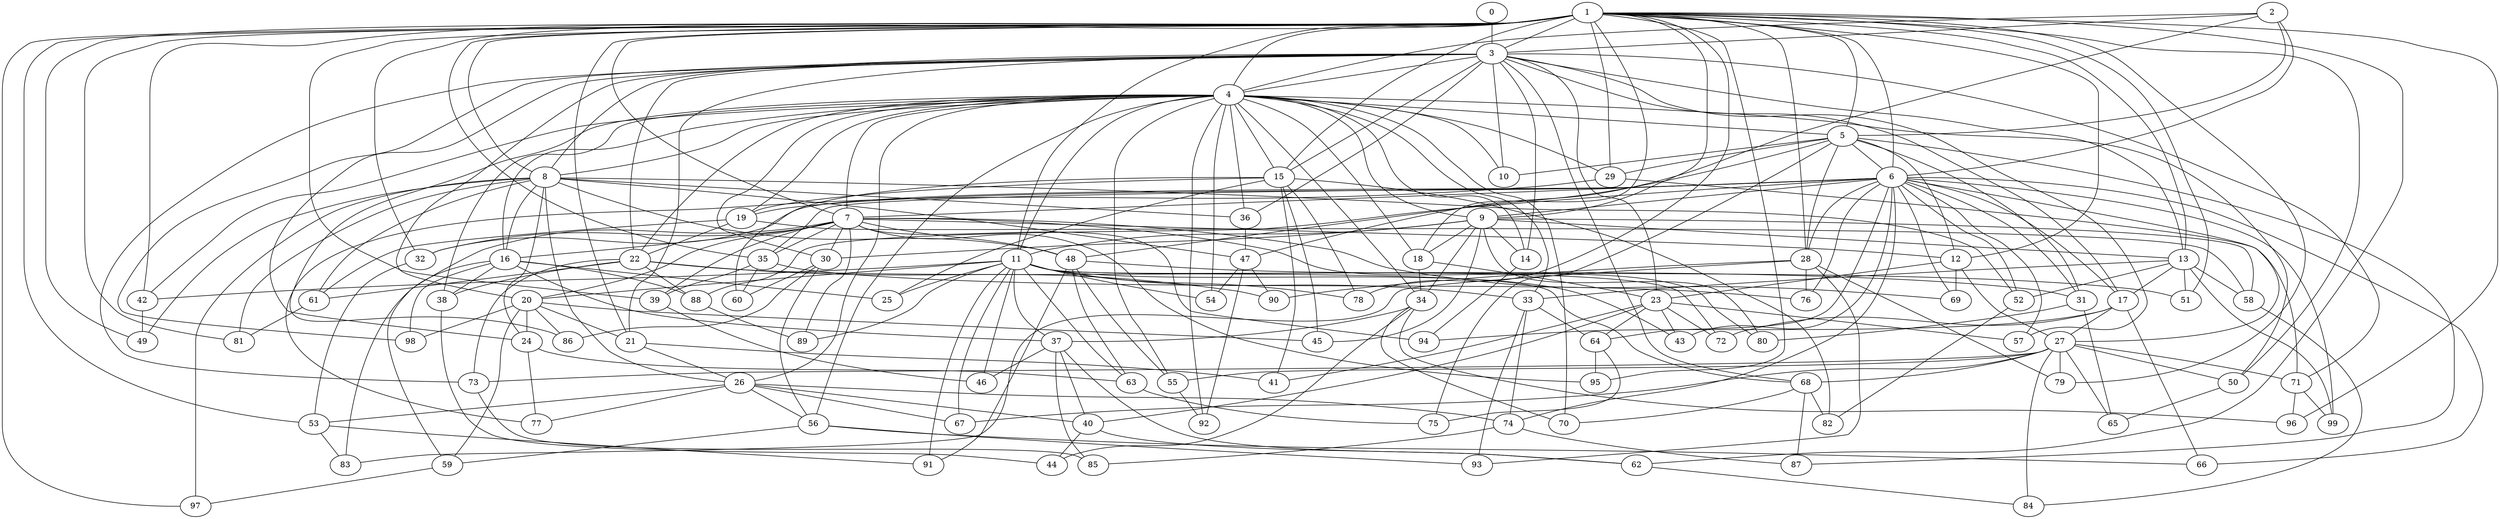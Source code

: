 strict graph "barabasi_albert_graph(100,3)" {
0;
1;
2;
3;
4;
5;
6;
7;
8;
9;
10;
11;
12;
13;
14;
15;
16;
17;
18;
19;
20;
21;
22;
23;
24;
25;
26;
27;
28;
29;
30;
31;
32;
33;
34;
35;
36;
37;
38;
39;
40;
41;
42;
43;
44;
45;
46;
47;
48;
49;
50;
51;
52;
53;
54;
55;
56;
57;
58;
59;
60;
61;
62;
63;
64;
65;
66;
67;
68;
69;
70;
71;
72;
73;
74;
75;
76;
77;
78;
79;
80;
81;
82;
83;
84;
85;
86;
87;
88;
89;
90;
91;
92;
93;
94;
95;
96;
97;
98;
99;
0 -- 3  [is_available=True, prob="0.451563096155"];
1 -- 3  [is_available=True, prob="0.166811582163"];
1 -- 4  [is_available=True, prob="0.054548983365"];
1 -- 5  [is_available=True, prob="0.465887776788"];
1 -- 6  [is_available=True, prob="0.351886406821"];
1 -- 7  [is_available=True, prob="0.244472895155"];
1 -- 8  [is_available=True, prob="0.8500799394"];
1 -- 9  [is_available=True, prob="0.651566495732"];
1 -- 11  [is_available=True, prob="0.817037093262"];
1 -- 12  [is_available=True, prob="1.0"];
1 -- 13  [is_available=True, prob="1.0"];
1 -- 15  [is_available=True, prob="0.978991151458"];
1 -- 18  [is_available=True, prob="0.591041557202"];
1 -- 21  [is_available=True, prob="0.817550246944"];
1 -- 28  [is_available=True, prob="0.32887230671"];
1 -- 29  [is_available=True, prob="0.491746249881"];
1 -- 32  [is_available=True, prob="0.532686664539"];
1 -- 35  [is_available=True, prob="0.0168105080209"];
1 -- 39  [is_available=True, prob="0.905236910114"];
1 -- 42  [is_available=True, prob="1.0"];
1 -- 49  [is_available=True, prob="1.0"];
1 -- 50  [is_available=True, prob="0.785747541463"];
1 -- 51  [is_available=True, prob="1.0"];
1 -- 53  [is_available=True, prob="0.927606442682"];
1 -- 62  [is_available=True, prob="0.178300526828"];
1 -- 78  [is_available=True, prob="1.0"];
1 -- 79  [is_available=True, prob="0.733412010021"];
1 -- 81  [is_available=True, prob="0.044355869524"];
1 -- 95  [is_available=True, prob="1.0"];
1 -- 96  [is_available=True, prob="1.0"];
1 -- 97  [is_available=True, prob="0.118046429436"];
2 -- 3  [is_available=True, prob="1.0"];
2 -- 4  [is_available=True, prob="0.231717259552"];
2 -- 5  [is_available=True, prob="1.0"];
2 -- 6  [is_available=True, prob="0.894686297673"];
2 -- 47  [is_available=True, prob="1.0"];
3 -- 4  [is_available=True, prob="0.661143025003"];
3 -- 98  [is_available=True, prob="1.0"];
3 -- 68  [is_available=True, prob="0.706730563996"];
3 -- 71  [is_available=True, prob="0.600940331167"];
3 -- 8  [is_available=True, prob="0.586511792335"];
3 -- 73  [is_available=True, prob="0.224034198135"];
3 -- 10  [is_available=True, prob="1.0"];
3 -- 13  [is_available=True, prob="0.94047797112"];
3 -- 14  [is_available=True, prob="0.592405671561"];
3 -- 15  [is_available=True, prob="0.331198377722"];
3 -- 17  [is_available=True, prob="1.0"];
3 -- 57  [is_available=True, prob="0.765984392893"];
3 -- 20  [is_available=True, prob="0.858651835654"];
3 -- 21  [is_available=True, prob="0.237126053219"];
3 -- 22  [is_available=True, prob="0.323876816537"];
3 -- 23  [is_available=True, prob="0.857637263154"];
3 -- 24  [is_available=True, prob="0.438057854039"];
3 -- 36  [is_available=True, prob="1.0"];
4 -- 5  [is_available=True, prob="1.0"];
4 -- 7  [is_available=True, prob="0.860258799902"];
4 -- 8  [is_available=True, prob="0.598959044953"];
4 -- 9  [is_available=True, prob="1.0"];
4 -- 10  [is_available=True, prob="0.304982497839"];
4 -- 11  [is_available=True, prob="0.20439812923"];
4 -- 14  [is_available=True, prob="0.26227587067"];
4 -- 15  [is_available=True, prob="0.752155306104"];
4 -- 16  [is_available=True, prob="0.775444101503"];
4 -- 18  [is_available=True, prob="0.485891648176"];
4 -- 19  [is_available=True, prob="1.0"];
4 -- 22  [is_available=True, prob="0.60240645641"];
4 -- 26  [is_available=True, prob="0.996490966771"];
4 -- 29  [is_available=True, prob="1.0"];
4 -- 30  [is_available=True, prob="1.0"];
4 -- 33  [is_available=True, prob="0.574175101809"];
4 -- 34  [is_available=True, prob="0.915229915278"];
4 -- 36  [is_available=True, prob="0.802300581374"];
4 -- 38  [is_available=True, prob="1.0"];
4 -- 42  [is_available=True, prob="1.0"];
4 -- 50  [is_available=True, prob="0.94325045523"];
4 -- 54  [is_available=True, prob="1.0"];
4 -- 55  [is_available=True, prob="0.367324478947"];
4 -- 56  [is_available=True, prob="0.935551429721"];
4 -- 70  [is_available=True, prob="1.0"];
4 -- 86  [is_available=True, prob="0.428085078783"];
4 -- 92  [is_available=True, prob="0.532160480817"];
5 -- 6  [is_available=True, prob="0.0316025895812"];
5 -- 10  [is_available=True, prob="0.196103066579"];
5 -- 75  [is_available=True, prob="0.995948701158"];
5 -- 12  [is_available=True, prob="0.630342740086"];
5 -- 48  [is_available=True, prob="0.82615230761"];
5 -- 87  [is_available=True, prob="1.0"];
5 -- 28  [is_available=True, prob="0.638936586218"];
5 -- 29  [is_available=True, prob="0.216235609928"];
5 -- 31  [is_available=True, prob="0.21568840866"];
6 -- 7  [is_available=True, prob="1.0"];
6 -- 9  [is_available=True, prob="0.763004301987"];
6 -- 17  [is_available=True, prob="0.822354661691"];
6 -- 19  [is_available=True, prob="0.622598651522"];
6 -- 27  [is_available=True, prob="1.0"];
6 -- 28  [is_available=True, prob="1.0"];
6 -- 31  [is_available=True, prob="0.551370630646"];
6 -- 32  [is_available=True, prob="0.837747650234"];
6 -- 35  [is_available=True, prob="0.5340028182"];
6 -- 43  [is_available=True, prob="0.575522778444"];
6 -- 52  [is_available=True, prob="0.722358723284"];
6 -- 57  [is_available=True, prob="0.628324024337"];
6 -- 64  [is_available=True, prob="0.817960946903"];
6 -- 66  [is_available=True, prob="0.485099571334"];
6 -- 69  [is_available=True, prob="1.0"];
6 -- 74  [is_available=True, prob="0.694831893204"];
6 -- 76  [is_available=True, prob="0.0949629466011"];
6 -- 88  [is_available=True, prob="0.0140615154617"];
6 -- 99  [is_available=True, prob="0.680705982419"];
7 -- 32  [is_available=True, prob="0.98944655033"];
7 -- 35  [is_available=True, prob="1.0"];
7 -- 69  [is_available=True, prob="0.88674602862"];
7 -- 39  [is_available=True, prob="1.0"];
7 -- 80  [is_available=True, prob="1.0"];
7 -- 12  [is_available=True, prob="0.589180905483"];
7 -- 16  [is_available=True, prob="0.559503531989"];
7 -- 20  [is_available=True, prob="0.933129697413"];
7 -- 48  [is_available=True, prob="0.0906679533878"];
7 -- 89  [is_available=True, prob="0.425557865095"];
7 -- 59  [is_available=True, prob="0.729160881871"];
7 -- 94  [is_available=True, prob="0.616293636828"];
7 -- 30  [is_available=True, prob="1.0"];
7 -- 95  [is_available=True, prob="0.94154148215"];
8 -- 81  [is_available=True, prob="0.8012605904"];
8 -- 48  [is_available=True, prob="0.177935138289"];
8 -- 47  [is_available=True, prob="1.0"];
8 -- 16  [is_available=True, prob="0.436303267063"];
8 -- 49  [is_available=True, prob="1.0"];
8 -- 52  [is_available=True, prob="0.310768729778"];
8 -- 97  [is_available=True, prob="0.419025323396"];
8 -- 24  [is_available=True, prob="0.529861036479"];
8 -- 36  [is_available=True, prob="0.29011154058"];
8 -- 26  [is_available=True, prob="0.0177528830243"];
8 -- 61  [is_available=True, prob="0.205943998946"];
9 -- 34  [is_available=True, prob="0.29920663961"];
9 -- 11  [is_available=True, prob="0.805516979766"];
9 -- 13  [is_available=True, prob="0.990040164779"];
9 -- 14  [is_available=True, prob="0.796922971978"];
9 -- 45  [is_available=True, prob="1.0"];
9 -- 80  [is_available=True, prob="0.724480645939"];
9 -- 18  [is_available=True, prob="0.363261253568"];
9 -- 58  [is_available=True, prob="0.809036889243"];
9 -- 30  [is_available=True, prob="0.456971114612"];
11 -- 68  [is_available=True, prob="0.234052052336"];
11 -- 67  [is_available=True, prob="1.0"];
11 -- 37  [is_available=True, prob="1.0"];
11 -- 33  [is_available=True, prob="1.0"];
11 -- 72  [is_available=True, prob="0.275045971845"];
11 -- 42  [is_available=True, prob="1.0"];
11 -- 43  [is_available=True, prob="0.415442308855"];
11 -- 46  [is_available=True, prob="0.234954165111"];
11 -- 20  [is_available=True, prob="1.0"];
11 -- 78  [is_available=True, prob="0.802292265692"];
11 -- 54  [is_available=True, prob="0.610562211706"];
11 -- 89  [is_available=True, prob="1.0"];
11 -- 25  [is_available=True, prob="0.304225336119"];
11 -- 91  [is_available=True, prob="1.0"];
11 -- 63  [is_available=True, prob="0.797516611512"];
12 -- 23  [is_available=True, prob="1.0"];
12 -- 27  [is_available=True, prob="0.267851141143"];
12 -- 69  [is_available=True, prob="0.541198545791"];
13 -- 33  [is_available=True, prob="1.0"];
13 -- 99  [is_available=True, prob="0.239054316402"];
13 -- 17  [is_available=True, prob="1.0"];
13 -- 51  [is_available=True, prob="1.0"];
13 -- 52  [is_available=True, prob="0.421102083766"];
13 -- 58  [is_available=True, prob="0.988808506012"];
14 -- 94  [is_available=True, prob="0.125520275128"];
15 -- 41  [is_available=True, prob="0.556606586033"];
15 -- 45  [is_available=True, prob="1.0"];
15 -- 78  [is_available=True, prob="1.0"];
15 -- 82  [is_available=True, prob="1.0"];
15 -- 19  [is_available=True, prob="0.208879844429"];
15 -- 25  [is_available=True, prob="0.568679528855"];
15 -- 60  [is_available=True, prob="0.413133688081"];
16 -- 98  [is_available=True, prob="0.810886771962"];
16 -- 37  [is_available=True, prob="1.0"];
16 -- 38  [is_available=True, prob="1.0"];
16 -- 83  [is_available=True, prob="0.785070834895"];
16 -- 88  [is_available=True, prob="0.817903887385"];
16 -- 25  [is_available=True, prob="1.0"];
17 -- 66  [is_available=True, prob="1.0"];
17 -- 72  [is_available=True, prob="1.0"];
17 -- 27  [is_available=True, prob="0.179141401028"];
17 -- 94  [is_available=True, prob="0.869091121635"];
18 -- 34  [is_available=True, prob="0.789328670304"];
18 -- 23  [is_available=True, prob="0.767206836367"];
19 -- 22  [is_available=True, prob="0.000872982186981"];
19 -- 58  [is_available=True, prob="0.137908517889"];
19 -- 61  [is_available=True, prob="0.83115634067"];
20 -- 98  [is_available=True, prob="0.906967370593"];
20 -- 45  [is_available=True, prob="0.424622330418"];
20 -- 21  [is_available=True, prob="1.0"];
20 -- 86  [is_available=True, prob="0.904930028696"];
20 -- 24  [is_available=True, prob="1.0"];
20 -- 59  [is_available=True, prob="0.025025110815"];
21 -- 26  [is_available=True, prob="0.358557761897"];
21 -- 41  [is_available=True, prob="1.0"];
22 -- 38  [is_available=True, prob="0.420391311944"];
22 -- 73  [is_available=True, prob="1.0"];
22 -- 88  [is_available=True, prob="0.613511262674"];
22 -- 90  [is_available=True, prob="0.736586406323"];
22 -- 61  [is_available=True, prob="0.892184665651"];
22 -- 31  [is_available=True, prob="0.949077557097"];
23 -- 64  [is_available=True, prob="0.181904246417"];
23 -- 40  [is_available=True, prob="0.185519246196"];
23 -- 41  [is_available=True, prob="0.623267450584"];
23 -- 43  [is_available=True, prob="1.0"];
23 -- 72  [is_available=True, prob="1.0"];
23 -- 57  [is_available=True, prob="0.11506147901"];
24 -- 77  [is_available=True, prob="0.232410043612"];
24 -- 63  [is_available=True, prob="0.645262643842"];
26 -- 67  [is_available=True, prob="1.0"];
26 -- 74  [is_available=True, prob="1.0"];
26 -- 77  [is_available=True, prob="0.902898662195"];
26 -- 40  [is_available=True, prob="0.639517888129"];
26 -- 56  [is_available=True, prob="0.884656743324"];
26 -- 53  [is_available=True, prob="8.78089165265e-05"];
27 -- 65  [is_available=True, prob="1.0"];
27 -- 67  [is_available=True, prob="1.0"];
27 -- 68  [is_available=True, prob="0.465364813824"];
27 -- 71  [is_available=True, prob="1.0"];
27 -- 73  [is_available=True, prob="0.941276392681"];
27 -- 79  [is_available=True, prob="0.258170389244"];
27 -- 50  [is_available=True, prob="1.0"];
27 -- 84  [is_available=True, prob="1.0"];
27 -- 55  [is_available=True, prob="1.0"];
28 -- 76  [is_available=True, prob="0.902545826871"];
28 -- 79  [is_available=True, prob="0.690990077644"];
28 -- 83  [is_available=True, prob="1.0"];
28 -- 90  [is_available=True, prob="0.0826136140692"];
28 -- 93  [is_available=True, prob="0.614338684653"];
29 -- 77  [is_available=True, prob="0.0716399500963"];
29 -- 71  [is_available=True, prob="0.898885425103"];
30 -- 86  [is_available=True, prob="0.646504639007"];
30 -- 56  [is_available=True, prob="0.256095097831"];
30 -- 60  [is_available=True, prob="0.636751691287"];
31 -- 80  [is_available=True, prob="0.544842633347"];
31 -- 65  [is_available=True, prob="0.934586397625"];
32 -- 53  [is_available=True, prob="0.538237988194"];
33 -- 64  [is_available=True, prob="1.0"];
33 -- 74  [is_available=True, prob="1.0"];
33 -- 93  [is_available=True, prob="0.851247808584"];
34 -- 96  [is_available=True, prob="0.0888066334216"];
34 -- 37  [is_available=True, prob="0.626078623356"];
34 -- 70  [is_available=True, prob="0.597498506312"];
34 -- 44  [is_available=True, prob="0.18078629051"];
35 -- 39  [is_available=True, prob="1.0"];
35 -- 76  [is_available=True, prob="1.0"];
35 -- 60  [is_available=True, prob="0.0160030401251"];
36 -- 47  [is_available=True, prob="1.0"];
37 -- 40  [is_available=True, prob="0.280047497018"];
37 -- 46  [is_available=True, prob="1.0"];
37 -- 85  [is_available=True, prob="0.641319206767"];
37 -- 62  [is_available=True, prob="0.352610891061"];
38 -- 44  [is_available=True, prob="0.731624664264"];
39 -- 46  [is_available=True, prob="1.0"];
40 -- 44  [is_available=True, prob="0.00346226930256"];
40 -- 62  [is_available=True, prob="1.0"];
42 -- 49  [is_available=True, prob="0.778815614674"];
47 -- 54  [is_available=True, prob="0.222182474941"];
47 -- 90  [is_available=True, prob="0.29374822668"];
47 -- 92  [is_available=True, prob="1.0"];
48 -- 51  [is_available=True, prob="1.0"];
48 -- 55  [is_available=True, prob="0.713072833312"];
48 -- 91  [is_available=True, prob="0.150757525258"];
48 -- 63  [is_available=True, prob="1.0"];
50 -- 65  [is_available=True, prob="0.681537883898"];
52 -- 82  [is_available=True, prob="0.922774913447"];
53 -- 83  [is_available=True, prob="0.357974116056"];
53 -- 91  [is_available=True, prob="0.538619640752"];
55 -- 92  [is_available=True, prob="0.201357736665"];
56 -- 66  [is_available=True, prob="0.300288923372"];
56 -- 59  [is_available=True, prob="0.768638124112"];
56 -- 93  [is_available=True, prob="0.150115919158"];
58 -- 84  [is_available=True, prob="0.952766826418"];
59 -- 97  [is_available=True, prob="0.406709709101"];
61 -- 81  [is_available=True, prob="0.860774535481"];
62 -- 84  [is_available=True, prob="0.281790665223"];
63 -- 75  [is_available=True, prob="1.0"];
64 -- 95  [is_available=True, prob="0.32893043875"];
64 -- 75  [is_available=True, prob="0.141432199297"];
68 -- 70  [is_available=True, prob="0.921715316833"];
68 -- 82  [is_available=True, prob="1.0"];
68 -- 87  [is_available=True, prob="0.960782579469"];
71 -- 96  [is_available=True, prob="0.0895335726407"];
71 -- 99  [is_available=True, prob="0.608841150377"];
73 -- 85  [is_available=True, prob="0.213144585745"];
74 -- 85  [is_available=True, prob="0.569338643795"];
74 -- 87  [is_available=True, prob="0.593007271897"];
88 -- 89  [is_available=True, prob="0.340141328861"];
}
